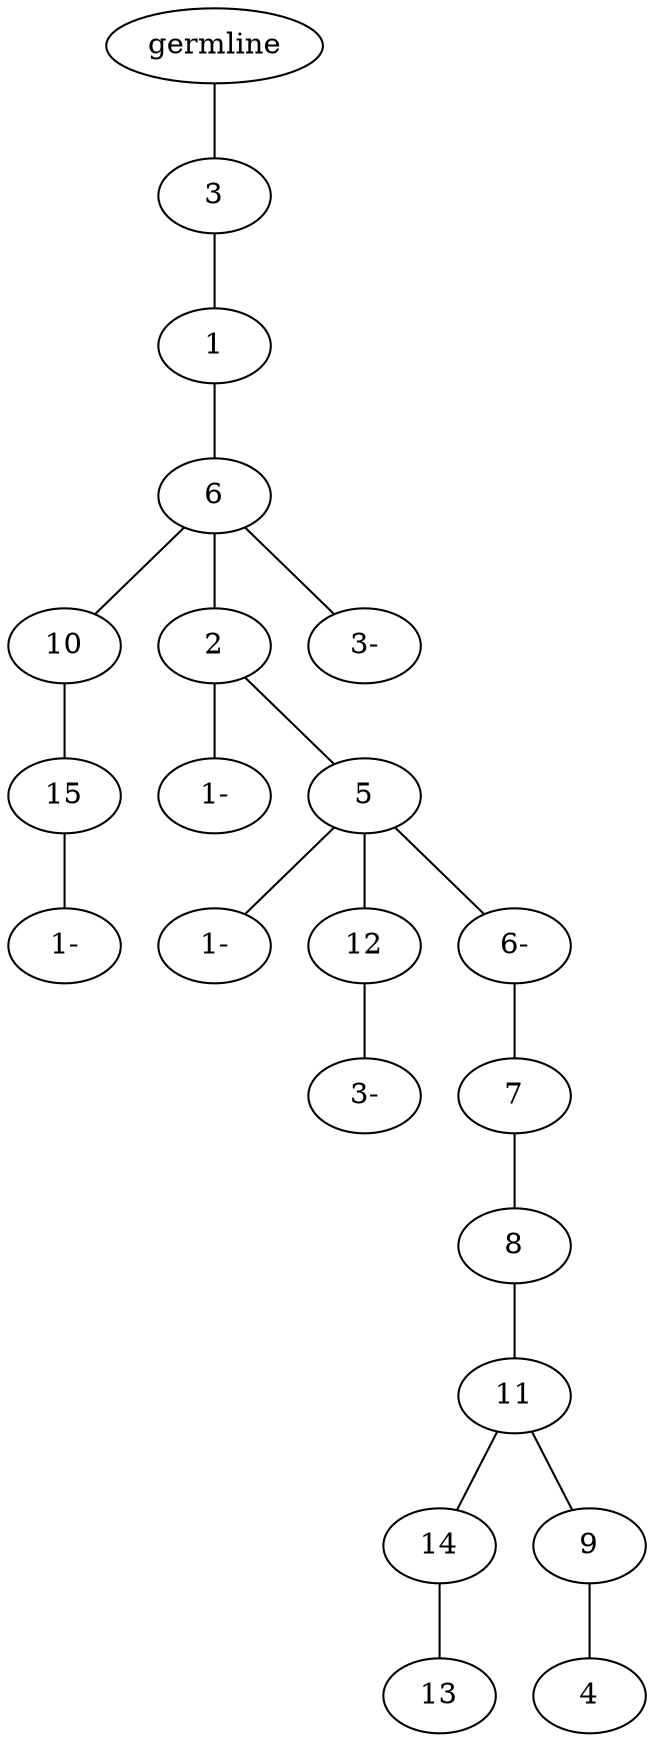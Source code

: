 graph tree {
    "140026533364736" [label="germline"];
    "140026526155488" [label="3"];
    "140026526171920" [label="1"];
    "140026526173504" [label="6"];
    "140026526174560" [label="10"];
    "140026526182896" [label="15"];
    "140026526179968" [label="1-"];
    "140026526173360" [label="2"];
    "140026526171728" [label="1-"];
    "140026526083680" [label="5"];
    "140026526084544" [label="1-"];
    "140026526085072" [label="12"];
    "140026526084064" [label="3-"];
    "140026526085024" [label="6-"];
    "140026526083152" [label="7"];
    "140026526081424" [label="8"];
    "140026526084016" [label="11"];
    "140026536588672" [label="14"];
    "140026536589392" [label="13"];
    "140026536588960" [label="9"];
    "140026536587520" [label="4"];
    "140026526171680" [label="3-"];
    "140026533364736" -- "140026526155488";
    "140026526155488" -- "140026526171920";
    "140026526171920" -- "140026526173504";
    "140026526173504" -- "140026526174560";
    "140026526173504" -- "140026526173360";
    "140026526173504" -- "140026526171680";
    "140026526174560" -- "140026526182896";
    "140026526182896" -- "140026526179968";
    "140026526173360" -- "140026526171728";
    "140026526173360" -- "140026526083680";
    "140026526083680" -- "140026526084544";
    "140026526083680" -- "140026526085072";
    "140026526083680" -- "140026526085024";
    "140026526085072" -- "140026526084064";
    "140026526085024" -- "140026526083152";
    "140026526083152" -- "140026526081424";
    "140026526081424" -- "140026526084016";
    "140026526084016" -- "140026536588672";
    "140026526084016" -- "140026536588960";
    "140026536588672" -- "140026536589392";
    "140026536588960" -- "140026536587520";
}
